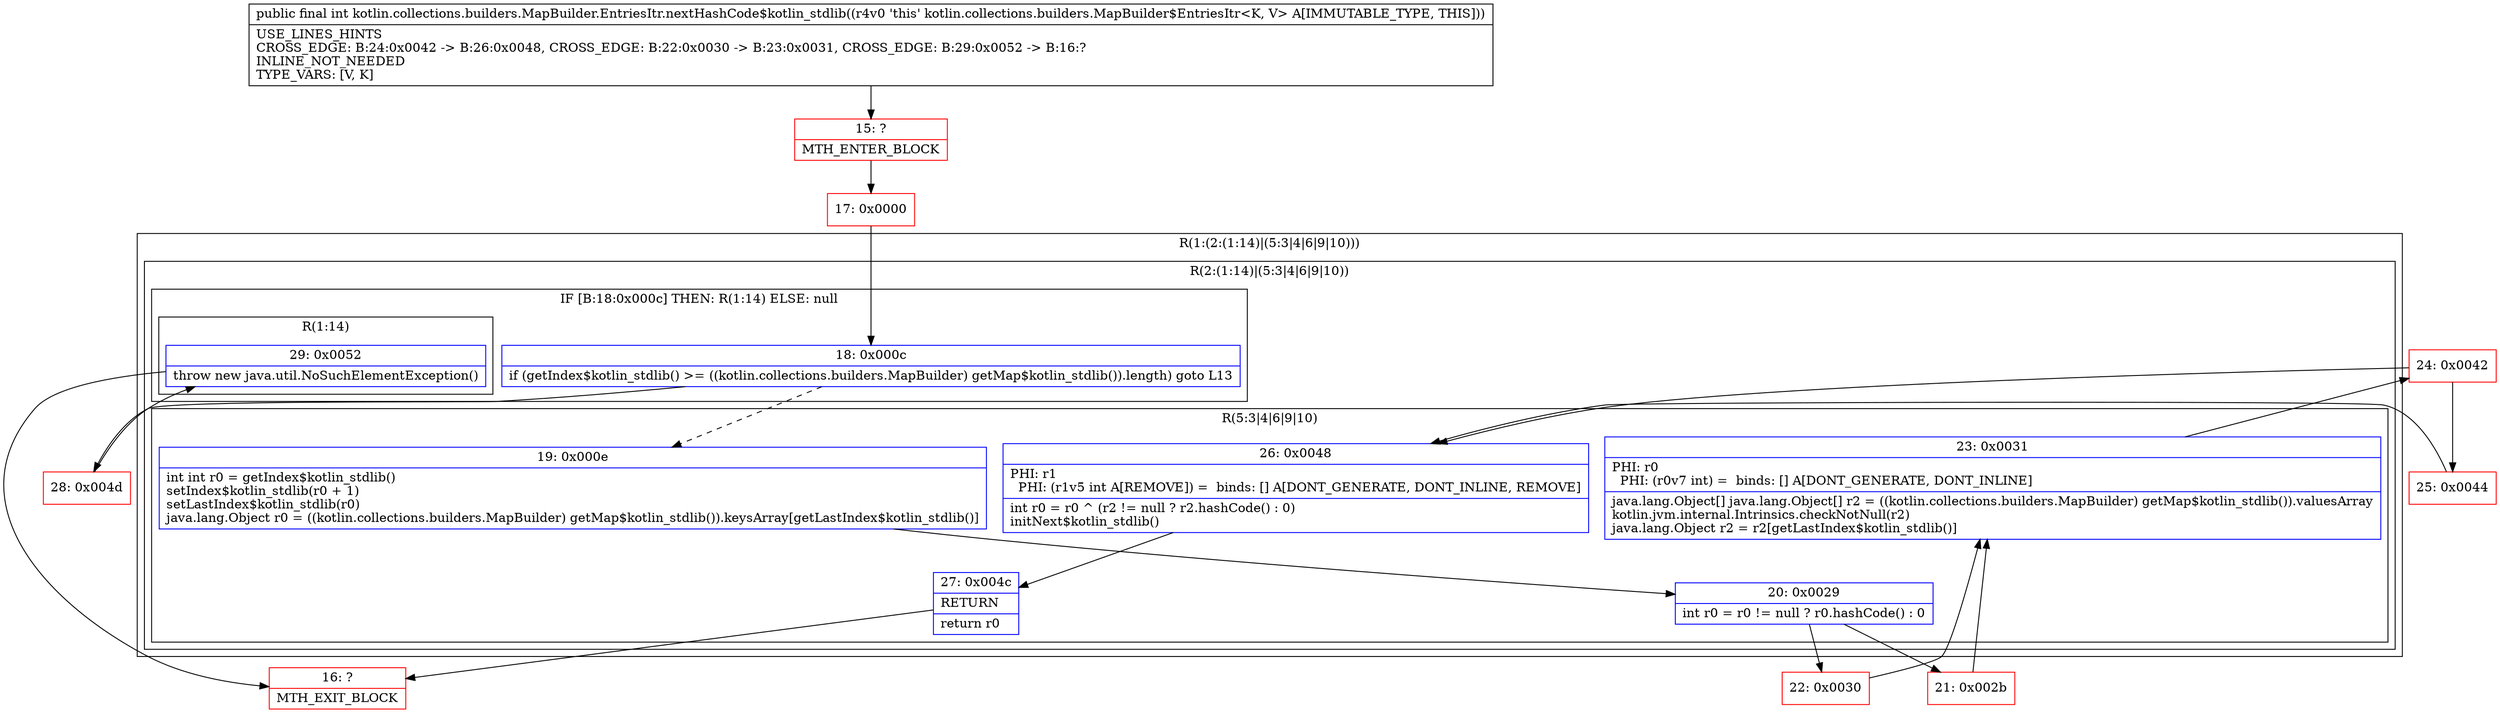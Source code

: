 digraph "CFG forkotlin.collections.builders.MapBuilder.EntriesItr.nextHashCode$kotlin_stdlib()I" {
subgraph cluster_Region_644708792 {
label = "R(1:(2:(1:14)|(5:3|4|6|9|10)))";
node [shape=record,color=blue];
subgraph cluster_Region_1809365240 {
label = "R(2:(1:14)|(5:3|4|6|9|10))";
node [shape=record,color=blue];
subgraph cluster_IfRegion_838861410 {
label = "IF [B:18:0x000c] THEN: R(1:14) ELSE: null";
node [shape=record,color=blue];
Node_18 [shape=record,label="{18\:\ 0x000c|if (getIndex$kotlin_stdlib() \>= ((kotlin.collections.builders.MapBuilder) getMap$kotlin_stdlib()).length) goto L13\l}"];
subgraph cluster_Region_624048744 {
label = "R(1:14)";
node [shape=record,color=blue];
Node_29 [shape=record,label="{29\:\ 0x0052|throw new java.util.NoSuchElementException()\l}"];
}
}
subgraph cluster_Region_269294678 {
label = "R(5:3|4|6|9|10)";
node [shape=record,color=blue];
Node_19 [shape=record,label="{19\:\ 0x000e|int int r0 = getIndex$kotlin_stdlib()\lsetIndex$kotlin_stdlib(r0 + 1)\lsetLastIndex$kotlin_stdlib(r0)\ljava.lang.Object r0 = ((kotlin.collections.builders.MapBuilder) getMap$kotlin_stdlib()).keysArray[getLastIndex$kotlin_stdlib()]\l}"];
Node_20 [shape=record,label="{20\:\ 0x0029|int r0 = r0 != null ? r0.hashCode() : 0\l}"];
Node_23 [shape=record,label="{23\:\ 0x0031|PHI: r0 \l  PHI: (r0v7 int) =  binds: [] A[DONT_GENERATE, DONT_INLINE]\l|java.lang.Object[] java.lang.Object[] r2 = ((kotlin.collections.builders.MapBuilder) getMap$kotlin_stdlib()).valuesArray\lkotlin.jvm.internal.Intrinsics.checkNotNull(r2)\ljava.lang.Object r2 = r2[getLastIndex$kotlin_stdlib()]\l}"];
Node_26 [shape=record,label="{26\:\ 0x0048|PHI: r1 \l  PHI: (r1v5 int A[REMOVE]) =  binds: [] A[DONT_GENERATE, DONT_INLINE, REMOVE]\l|int r0 = r0 ^ (r2 != null ? r2.hashCode() : 0)\linitNext$kotlin_stdlib()\l}"];
Node_27 [shape=record,label="{27\:\ 0x004c|RETURN\l|return r0\l}"];
}
}
}
Node_15 [shape=record,color=red,label="{15\:\ ?|MTH_ENTER_BLOCK\l}"];
Node_17 [shape=record,color=red,label="{17\:\ 0x0000}"];
Node_21 [shape=record,color=red,label="{21\:\ 0x002b}"];
Node_24 [shape=record,color=red,label="{24\:\ 0x0042}"];
Node_25 [shape=record,color=red,label="{25\:\ 0x0044}"];
Node_16 [shape=record,color=red,label="{16\:\ ?|MTH_EXIT_BLOCK\l}"];
Node_22 [shape=record,color=red,label="{22\:\ 0x0030}"];
Node_28 [shape=record,color=red,label="{28\:\ 0x004d}"];
MethodNode[shape=record,label="{public final int kotlin.collections.builders.MapBuilder.EntriesItr.nextHashCode$kotlin_stdlib((r4v0 'this' kotlin.collections.builders.MapBuilder$EntriesItr\<K, V\> A[IMMUTABLE_TYPE, THIS]))  | USE_LINES_HINTS\lCROSS_EDGE: B:24:0x0042 \-\> B:26:0x0048, CROSS_EDGE: B:22:0x0030 \-\> B:23:0x0031, CROSS_EDGE: B:29:0x0052 \-\> B:16:?\lINLINE_NOT_NEEDED\lTYPE_VARS: [V, K]\l}"];
MethodNode -> Node_15;Node_18 -> Node_19[style=dashed];
Node_18 -> Node_28;
Node_29 -> Node_16;
Node_19 -> Node_20;
Node_20 -> Node_21;
Node_20 -> Node_22;
Node_23 -> Node_24;
Node_26 -> Node_27;
Node_27 -> Node_16;
Node_15 -> Node_17;
Node_17 -> Node_18;
Node_21 -> Node_23;
Node_24 -> Node_25;
Node_24 -> Node_26;
Node_25 -> Node_26;
Node_22 -> Node_23;
Node_28 -> Node_29;
}

